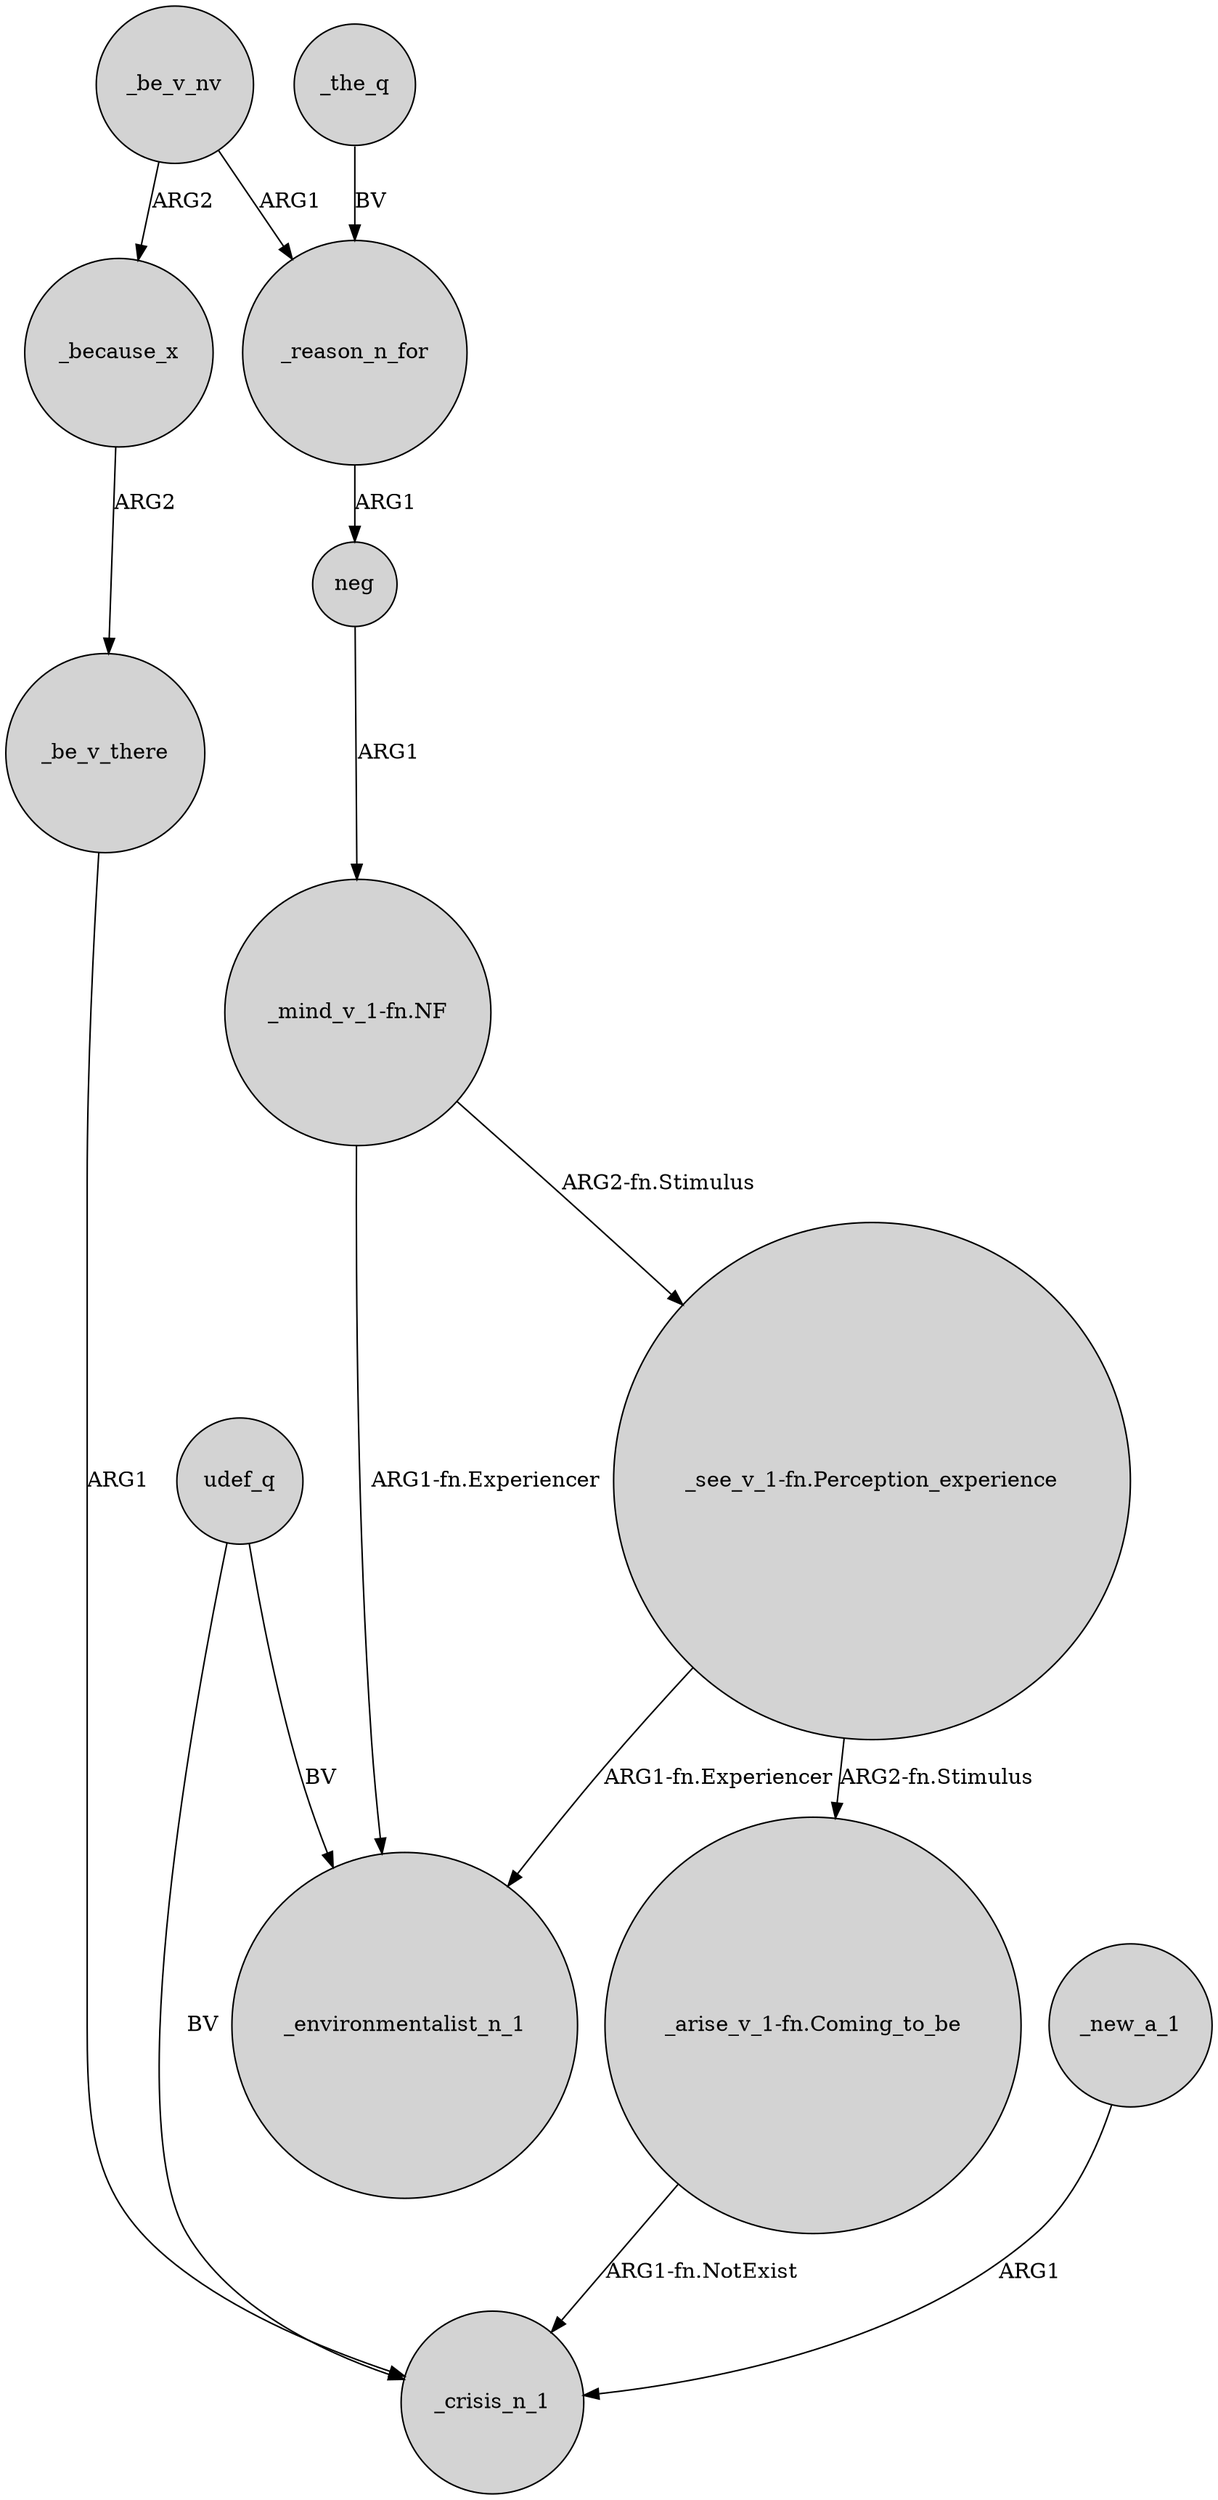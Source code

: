 digraph {
	node [shape=circle style=filled]
	udef_q -> _crisis_n_1 [label=BV]
	"_arise_v_1-fn.Coming_to_be" -> _crisis_n_1 [label="ARG1-fn.NotExist"]
	_be_v_nv -> _because_x [label=ARG2]
	_reason_n_for -> neg [label=ARG1]
	"_see_v_1-fn.Perception_experience" -> _environmentalist_n_1 [label="ARG1-fn.Experiencer"]
	_new_a_1 -> _crisis_n_1 [label=ARG1]
	_be_v_nv -> _reason_n_for [label=ARG1]
	"_mind_v_1-fn.NF" -> _environmentalist_n_1 [label="ARG1-fn.Experiencer"]
	"_mind_v_1-fn.NF" -> "_see_v_1-fn.Perception_experience" [label="ARG2-fn.Stimulus"]
	_the_q -> _reason_n_for [label=BV]
	_be_v_there -> _crisis_n_1 [label=ARG1]
	neg -> "_mind_v_1-fn.NF" [label=ARG1]
	udef_q -> _environmentalist_n_1 [label=BV]
	_because_x -> _be_v_there [label=ARG2]
	"_see_v_1-fn.Perception_experience" -> "_arise_v_1-fn.Coming_to_be" [label="ARG2-fn.Stimulus"]
}
